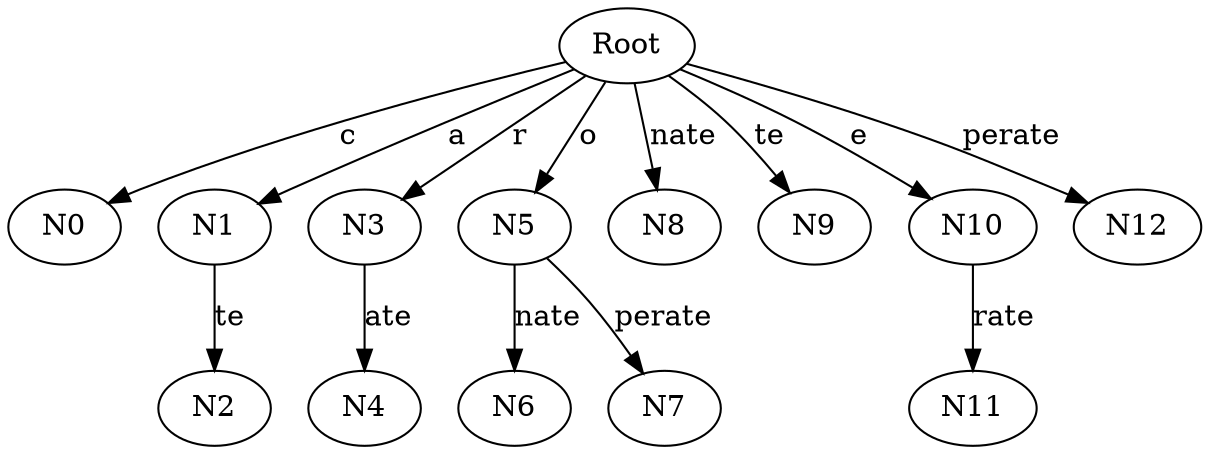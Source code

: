digraph G {
Root -> N0 [label=c]
Root -> N1 [label=a]
N1 -> N2 [label=te]
Root -> N3 [label=r]
N3 -> N4 [label=ate]
Root -> N5 [label=o]
N5 -> N6 [label=nate]
N5 -> N7 [label=perate]
Root -> N8 [label=nate]
Root -> N9 [label=te]
Root -> N10 [label=e]
N10 -> N11 [label=rate]
Root -> N12 [label=perate]
}

